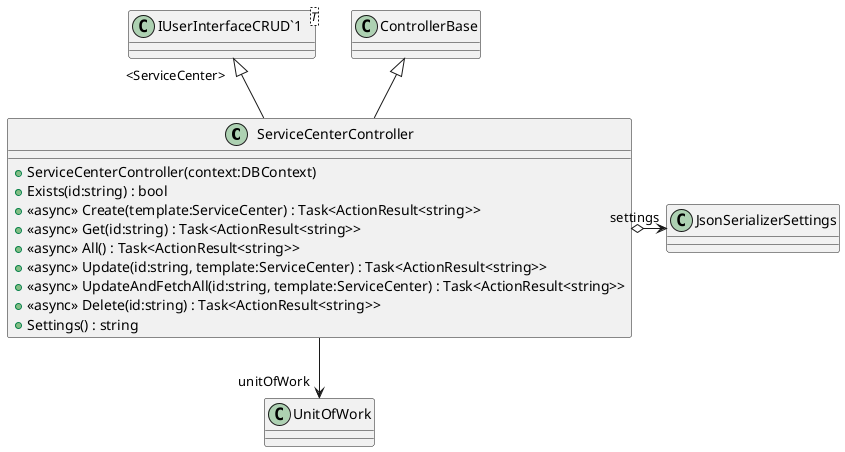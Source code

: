 @startuml
class ServiceCenterController {
    + ServiceCenterController(context:DBContext)
    + Exists(id:string) : bool
    + <<async>> Create(template:ServiceCenter) : Task<ActionResult<string>>
    + <<async>> Get(id:string) : Task<ActionResult<string>>
    + <<async>> All() : Task<ActionResult<string>>
    + <<async>> Update(id:string, template:ServiceCenter) : Task<ActionResult<string>>
    + <<async>> UpdateAndFetchAll(id:string, template:ServiceCenter) : Task<ActionResult<string>>
    + <<async>> Delete(id:string) : Task<ActionResult<string>>
    + Settings() : string
}
class "IUserInterfaceCRUD`1"<T> {
}
ControllerBase <|-- ServiceCenterController
"IUserInterfaceCRUD`1" "<ServiceCenter>" <|-- ServiceCenterController
ServiceCenterController --> "unitOfWork" UnitOfWork
ServiceCenterController o-> "settings" JsonSerializerSettings
@enduml

